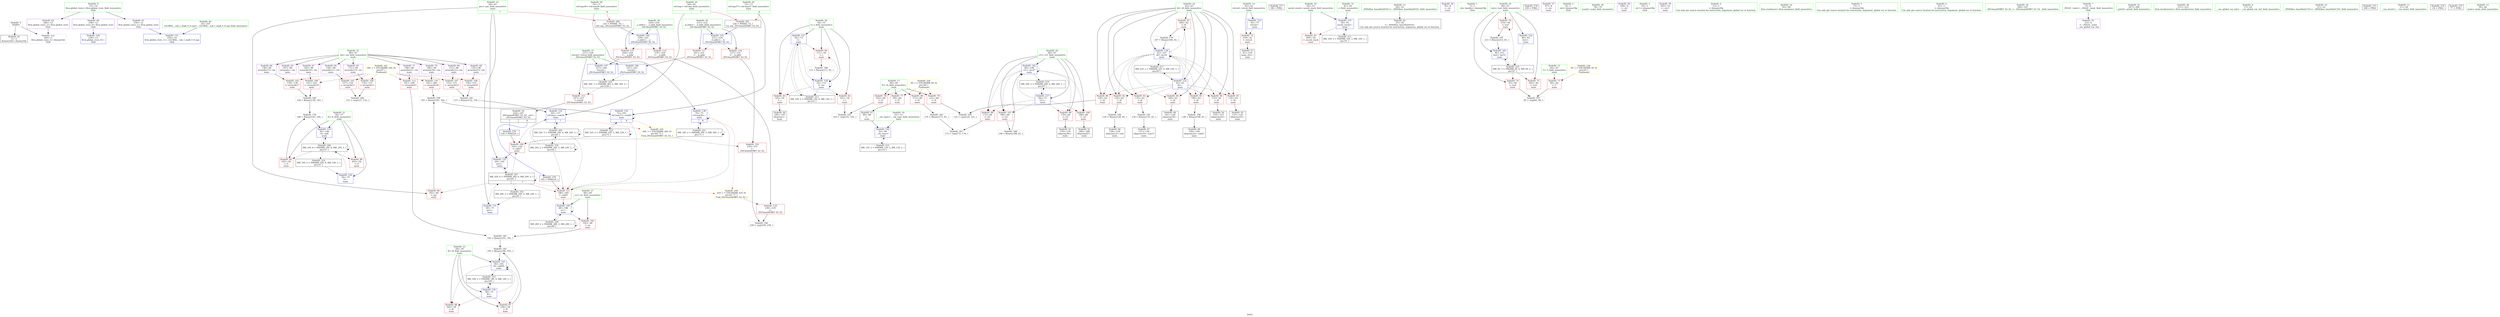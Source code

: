 digraph "SVFG" {
	label="SVFG";

	Node0x5580c8fed7f0 [shape=record,color=grey,label="{NodeID: 0\nNullPtr}"];
	Node0x5580c8fed7f0 -> Node0x5580c900ed00[style=solid];
	Node0x5580c8fed7f0 -> Node0x5580c9015060[style=solid];
	Node0x5580c90184a0 [shape=record,color=grey,label="{NodeID: 180\n144 = Binary(139, 143, )\n}"];
	Node0x5580c90184a0 -> Node0x5580c90181a0[style=solid];
	Node0x5580c900f3e0 [shape=record,color=red,label="{NodeID: 97\n166\<--62\n\<--i6\nmain\n}"];
	Node0x5580c900f3e0 -> Node0x5580c9018320[style=solid];
	Node0x5580c900d660 [shape=record,color=green,label="{NodeID: 14\n42\<--43\nretval\<--retval_field_insensitive\nmain\n}"];
	Node0x5580c900d660 -> Node0x5580c9011740[style=solid];
	Node0x5580c900d660 -> Node0x5580c9015160[style=solid];
	Node0x5580c903b0d0 [shape=record,color=black,label="{NodeID: 277\n88 = PHI()\n}"];
	Node0x5580c9012e80 [shape=record,color=grey,label="{NodeID: 194\n239 = cmp(236, 238, )\n}"];
	Node0x5580c900ff40 [shape=record,color=red,label="{NodeID: 111\n186\<--185\n\<--call41\nmain\n}"];
	Node0x5580c900ff40 -> Node0x5580c9015f30[style=solid];
	Node0x5580c900e180 [shape=record,color=green,label="{NodeID: 28\n70\<--71\nref.tmp36\<--ref.tmp36_field_insensitive\nmain\n|{|<s1>8}}"];
	Node0x5580c900e180 -> Node0x5580c9015d90[style=solid];
	Node0x5580c900e180:s1 -> Node0x5580c903b3d0[style=solid,color=red];
	Node0x5580c9015300 [shape=record,color=blue,label="{NodeID: 125\n50\<--91\nsaved_stack\<--\nmain\n}"];
	Node0x5580c9015300 -> Node0x5580c9011e90[style=dashed];
	Node0x5580c9015300 -> Node0x5580c9025c10[style=dashed];
	Node0x5580c900ee00 [shape=record,color=black,label="{NodeID: 42\n25\<--26\n\<--_ZNSt8ios_base4InitD1Ev\nCan only get source location for instruction, argument, global var or function.}"];
	Node0x5580c9029710 [shape=record,color=black,label="{NodeID: 222\nMR_32V_2 = PHI(MR_32V_3, MR_32V_1, )\npts\{73 \}\n}"];
	Node0x5580c9029710 -> Node0x5580c900fda0[style=dashed];
	Node0x5580c9029710 -> Node0x5580c9015e60[style=dashed];
	Node0x5580c9029710 -> Node0x5580c9029710[style=dashed];
	Node0x5580c9015e60 [shape=record,color=blue,label="{NodeID: 139\n72\<--183\nref.tmp37\<--sub40\nmain\n|{|<s3>8}}"];
	Node0x5580c9015e60 -> Node0x5580c900ff40[style=dashed];
	Node0x5580c9015e60 -> Node0x5580c9015e60[style=dashed];
	Node0x5580c9015e60 -> Node0x5580c9029710[style=dashed];
	Node0x5580c9015e60:s3 -> Node0x5580c902c200[style=dashed,color=red];
	Node0x5580c90109b0 [shape=record,color=purple,label="{NodeID: 56\n76\<--8\n\<--.str\nmain\n}"];
	Node0x5580c90115a0 [shape=record,color=purple,label="{NodeID: 70\n180\<--96\narrayidx39\<--vla\nmain\n}"];
	Node0x5580c90115a0 -> Node0x5580c900fe70[style=solid];
	Node0x5580c9012100 [shape=record,color=red,label="{NodeID: 84\n111\<--54\n\<--i\nmain\n}"];
	Node0x5580c9012100 -> Node0x5580c9018da0[style=solid];
	Node0x5580c8fedb10 [shape=record,color=green,label="{NodeID: 1\n7\<--1\n__dso_handle\<--dummyObj\nGlob }"];
	Node0x5580c9018620 [shape=record,color=grey,label="{NodeID: 181\n157 = Binary(152, 156, )\n}"];
	Node0x5580c9018620 -> Node0x5580c9015a50[style=solid];
	Node0x5580c900f4b0 [shape=record,color=red,label="{NodeID: 98\n172\<--66\n\<--i31\nmain\n}"];
	Node0x5580c900f4b0 -> Node0x5580c9013300[style=solid];
	Node0x5580c900d6f0 [shape=record,color=green,label="{NodeID: 15\n44\<--45\nT\<--T_field_insensitive\nmain\n}"];
	Node0x5580c900d6f0 -> Node0x5580c9011810[style=solid];
	Node0x5580c903b1a0 [shape=record,color=black,label="{NodeID: 278\n109 = PHI()\n}"];
	Node0x5580c9013000 [shape=record,color=grey,label="{NodeID: 195\n122 = cmp(120, 121, )\n}"];
	Node0x5580c9010010 [shape=record,color=red,label="{NodeID: 112\n191\<--190\n\<--arrayidx43\nmain\n}"];
	Node0x5580c9010010 -> Node0x5580c9018c20[style=solid];
	Node0x5580c900e250 [shape=record,color=green,label="{NodeID: 29\n72\<--73\nref.tmp37\<--ref.tmp37_field_insensitive\nmain\n|{|<s1>8}}"];
	Node0x5580c900e250 -> Node0x5580c9015e60[style=solid];
	Node0x5580c900e250:s1 -> Node0x5580c903b5e0[style=solid,color=red];
	Node0x5580c90153d0 [shape=record,color=blue,label="{NodeID: 126\n52\<--90\n__vla_expr\<--\nmain\n}"];
	Node0x5580c90153d0 -> Node0x5580c9026110[style=dashed];
	Node0x5580c900ef00 [shape=record,color=black,label="{NodeID: 43\n90\<--89\n\<--\nmain\n}"];
	Node0x5580c900ef00 -> Node0x5580c90153d0[style=solid];
	Node0x5580c9015f30 [shape=record,color=blue,label="{NodeID: 140\n68\<--186\nnv\<--\nmain\n}"];
	Node0x5580c9015f30 -> Node0x5580c900f7f0[style=dashed];
	Node0x5580c9015f30 -> Node0x5580c9015f30[style=dashed];
	Node0x5580c9015f30 -> Node0x5580c9028910[style=dashed];
	Node0x5580c9010a80 [shape=record,color=purple,label="{NodeID: 57\n87\<--8\n\<--.str\nmain\n}"];
	Node0x5580c9011670 [shape=record,color=purple,label="{NodeID: 71\n190\<--96\narrayidx43\<--vla\nmain\n}"];
	Node0x5580c9011670 -> Node0x5580c9010010[style=solid];
	Node0x5580c90121d0 [shape=record,color=red,label="{NodeID: 85\n145\<--56\n\<--A\nmain\n}"];
	Node0x5580c90121d0 -> Node0x5580c90181a0[style=solid];
	Node0x5580c8ffc6f0 [shape=record,color=green,label="{NodeID: 2\n8\<--1\n.str\<--dummyObj\nGlob }"];
	Node0x5580c90187a0 [shape=record,color=grey,label="{NodeID: 182\n195 = Binary(194, 193, )\n}"];
	Node0x5580c90187a0 -> Node0x5580c9016000[style=solid];
	Node0x5580c900f580 [shape=record,color=red,label="{NodeID: 99\n178\<--66\n\<--i31\nmain\n}"];
	Node0x5580c900f580 -> Node0x5580c90105a0[style=solid];
	Node0x5580c900d7c0 [shape=record,color=green,label="{NodeID: 16\n46\<--47\ntest\<--test_field_insensitive\nmain\n}"];
	Node0x5580c900d7c0 -> Node0x5580c90118e0[style=solid];
	Node0x5580c900d7c0 -> Node0x5580c90119b0[style=solid];
	Node0x5580c900d7c0 -> Node0x5580c9011a80[style=solid];
	Node0x5580c900d7c0 -> Node0x5580c9015230[style=solid];
	Node0x5580c900d7c0 -> Node0x5580c90161a0[style=solid];
	Node0x5580c903b270 [shape=record,color=black,label="{NodeID: 279\n185 = PHI(224, )\n}"];
	Node0x5580c903b270 -> Node0x5580c900ff40[style=solid];
	Node0x5580c9013180 [shape=record,color=grey,label="{NodeID: 196\n133 = cmp(127, 132, )\n}"];
	Node0x5580c90100e0 [shape=record,color=red,label="{NodeID: 113\n247\<--227\n\<--retval\n_ZSt3maxIiERKT_S2_S2_\n}"];
	Node0x5580c90100e0 -> Node0x5580c9010810[style=solid];
	Node0x5580c900e320 [shape=record,color=green,label="{NodeID: 30\n78\<--79\nscanf\<--scanf_field_insensitive\n}"];
	Node0x5580c9025710 [shape=record,color=black,label="{NodeID: 210\nMR_6V_3 = PHI(MR_6V_4, MR_6V_2, )\npts\{47 \}\n}"];
	Node0x5580c9025710 -> Node0x5580c90118e0[style=dashed];
	Node0x5580c9025710 -> Node0x5580c90119b0[style=dashed];
	Node0x5580c9025710 -> Node0x5580c9011a80[style=dashed];
	Node0x5580c9025710 -> Node0x5580c90161a0[style=dashed];
	Node0x5580c90154a0 [shape=record,color=blue,label="{NodeID: 127\n54\<--75\ni\<--\nmain\n}"];
	Node0x5580c90154a0 -> Node0x5580c9011f60[style=dashed];
	Node0x5580c90154a0 -> Node0x5580c9012030[style=dashed];
	Node0x5580c90154a0 -> Node0x5580c9012100[style=dashed];
	Node0x5580c90154a0 -> Node0x5580c9015570[style=dashed];
	Node0x5580c90154a0 -> Node0x5580c9026610[style=dashed];
	Node0x5580c900efd0 [shape=record,color=black,label="{NodeID: 44\n106\<--105\nidxprom\<--\nmain\n}"];
	Node0x5580c902a110 [shape=record,color=black,label="{NodeID: 224\nMR_36V_3 = PHI(MR_36V_4, MR_36V_2, )\npts\{228 \}\n}"];
	Node0x5580c902a110 -> Node0x5580c90100e0[style=dashed];
	Node0x5580c9016000 [shape=record,color=blue,label="{NodeID: 141\n58\<--195\nB\<--add45\nmain\n}"];
	Node0x5580c9016000 -> Node0x5580c9012370[style=dashed];
	Node0x5580c9016000 -> Node0x5580c9012440[style=dashed];
	Node0x5580c9016000 -> Node0x5580c9016000[style=dashed];
	Node0x5580c9016000 -> Node0x5580c9027010[style=dashed];
	Node0x5580c9010b50 [shape=record,color=purple,label="{NodeID: 58\n108\<--8\n\<--.str\nmain\n}"];
	Node0x5580c9011740 [shape=record,color=red,label="{NodeID: 72\n218\<--42\n\<--retval\nmain\n}"];
	Node0x5580c9011740 -> Node0x5580c9010740[style=solid];
	Node0x5580c90122a0 [shape=record,color=red,label="{NodeID: 86\n203\<--56\n\<--A\nmain\n}"];
	Node0x5580c8ffc780 [shape=record,color=green,label="{NodeID: 3\n10\<--1\n.str.1\<--dummyObj\nGlob }"];
	Node0x5580c9018920 [shape=record,color=grey,label="{NodeID: 183\n174 = Binary(173, 81, )\n}"];
	Node0x5580c9018920 -> Node0x5580c9013300[style=solid];
	Node0x5580c900f650 [shape=record,color=red,label="{NodeID: 100\n188\<--66\n\<--i31\nmain\n}"];
	Node0x5580c900f650 -> Node0x5580c9010670[style=solid];
	Node0x5580c900d890 [shape=record,color=green,label="{NodeID: 17\n48\<--49\nN\<--N_field_insensitive\nmain\n}"];
	Node0x5580c900d890 -> Node0x5580c9011b50[style=solid];
	Node0x5580c900d890 -> Node0x5580c9011c20[style=solid];
	Node0x5580c900d890 -> Node0x5580c9011cf0[style=solid];
	Node0x5580c900d890 -> Node0x5580c9011dc0[style=solid];
	Node0x5580c903b3d0 [shape=record,color=black,label="{NodeID: 280\n225 = PHI(60, 70, )\n0th arg _ZSt3maxIiERKT_S2_S2_ }"];
	Node0x5580c903b3d0 -> Node0x5580c9016270[style=solid];
	Node0x5580c9013300 [shape=record,color=grey,label="{NodeID: 197\n175 = cmp(172, 174, )\n}"];
	Node0x5580c90101b0 [shape=record,color=red,label="{NodeID: 114\n235\<--229\n\<--__a.addr\n_ZSt3maxIiERKT_S2_S2_\n}"];
	Node0x5580c90101b0 -> Node0x5580c9014cc0[style=solid];
	Node0x5580c900e3f0 [shape=record,color=green,label="{NodeID: 31\n91\<--92\n\<--field_insensitive\nmain\n}"];
	Node0x5580c900e3f0 -> Node0x5580c9015300[style=solid];
	Node0x5580c9025c10 [shape=record,color=black,label="{NodeID: 211\nMR_10V_2 = PHI(MR_10V_3, MR_10V_1, )\npts\{51 \}\n}"];
	Node0x5580c9025c10 -> Node0x5580c9015300[style=dashed];
	Node0x5580c9015570 [shape=record,color=blue,label="{NodeID: 128\n54\<--112\ni\<--inc\nmain\n}"];
	Node0x5580c9015570 -> Node0x5580c9011f60[style=dashed];
	Node0x5580c9015570 -> Node0x5580c9012030[style=dashed];
	Node0x5580c9015570 -> Node0x5580c9012100[style=dashed];
	Node0x5580c9015570 -> Node0x5580c9015570[style=dashed];
	Node0x5580c9015570 -> Node0x5580c9026610[style=dashed];
	Node0x5580c900f0a0 [shape=record,color=black,label="{NodeID: 45\n125\<--124\nidxprom10\<--\nmain\n}"];
	Node0x5580c90160d0 [shape=record,color=blue,label="{NodeID: 142\n66\<--199\ni31\<--inc47\nmain\n}"];
	Node0x5580c90160d0 -> Node0x5580c900f4b0[style=dashed];
	Node0x5580c90160d0 -> Node0x5580c900f580[style=dashed];
	Node0x5580c90160d0 -> Node0x5580c900f650[style=dashed];
	Node0x5580c90160d0 -> Node0x5580c900f720[style=dashed];
	Node0x5580c90160d0 -> Node0x5580c90160d0[style=dashed];
	Node0x5580c90160d0 -> Node0x5580c9028410[style=dashed];
	Node0x5580c9010c20 [shape=record,color=purple,label="{NodeID: 59\n205\<--10\n\<--.str.1\nmain\n}"];
	Node0x5580c9011810 [shape=record,color=red,label="{NodeID: 73\n84\<--44\n\<--T\nmain\n}"];
	Node0x5580c9011810 -> Node0x5580c9012d00[style=solid];
	Node0x5580c9012370 [shape=record,color=red,label="{NodeID: 87\n194\<--58\n\<--B\nmain\n}"];
	Node0x5580c9012370 -> Node0x5580c90187a0[style=solid];
	Node0x5580c8ffc810 [shape=record,color=green,label="{NodeID: 4\n13\<--1\n\<--dummyObj\nCan only get source location for instruction, argument, global var or function.}"];
	Node0x5580c9018aa0 [shape=record,color=grey,label="{NodeID: 184\n129 = Binary(128, 81, )\n}"];
	Node0x5580c9018aa0 -> Node0x5580c900f170[style=solid];
	Node0x5580c900f720 [shape=record,color=red,label="{NodeID: 101\n198\<--66\n\<--i31\nmain\n}"];
	Node0x5580c900f720 -> Node0x5580c90190a0[style=solid];
	Node0x5580c900d960 [shape=record,color=green,label="{NodeID: 18\n50\<--51\nsaved_stack\<--saved_stack_field_insensitive\nmain\n}"];
	Node0x5580c900d960 -> Node0x5580c9011e90[style=solid];
	Node0x5580c900d960 -> Node0x5580c9015300[style=solid];
	Node0x5580c903b5e0 [shape=record,color=black,label="{NodeID: 281\n226 = PHI(64, 72, )\n1st arg _ZSt3maxIiERKT_S2_S2_ }"];
	Node0x5580c903b5e0 -> Node0x5580c9016340[style=solid];
	Node0x5580c9010280 [shape=record,color=red,label="{NodeID: 115\n244\<--229\n\<--__a.addr\n_ZSt3maxIiERKT_S2_S2_\n}"];
	Node0x5580c9010280 -> Node0x5580c90164e0[style=solid];
	Node0x5580c900e4c0 [shape=record,color=green,label="{NodeID: 32\n93\<--94\nllvm.stacksave\<--llvm.stacksave_field_insensitive\n}"];
	Node0x5580c9026110 [shape=record,color=black,label="{NodeID: 212\nMR_12V_2 = PHI(MR_12V_3, MR_12V_1, )\npts\{53 \}\n}"];
	Node0x5580c9026110 -> Node0x5580c90153d0[style=dashed];
	Node0x5580c9015640 [shape=record,color=blue,label="{NodeID: 129\n56\<--75\nA\<--\nmain\n}"];
	Node0x5580c9015640 -> Node0x5580c9024310[style=dashed];
	Node0x5580c900f170 [shape=record,color=black,label="{NodeID: 46\n130\<--129\nidxprom12\<--sub\nmain\n}"];
	Node0x5580c902b130 [shape=record,color=yellow,style=double,label="{NodeID: 226\n4V_1 = ENCHI(MR_4V_0)\npts\{45 \}\nFun[main]}"];
	Node0x5580c902b130 -> Node0x5580c9011810[style=dashed];
	Node0x5580c90161a0 [shape=record,color=blue,label="{NodeID: 143\n46\<--215\ntest\<--inc51\nmain\n}"];
	Node0x5580c90161a0 -> Node0x5580c9025710[style=dashed];
	Node0x5580c9010cf0 [shape=record,color=purple,label="{NodeID: 60\n258\<--12\nllvm.global_ctors_0\<--llvm.global_ctors\nGlob }"];
	Node0x5580c9010cf0 -> Node0x5580c9014e60[style=solid];
	Node0x5580c90118e0 [shape=record,color=red,label="{NodeID: 74\n83\<--46\n\<--test\nmain\n}"];
	Node0x5580c90118e0 -> Node0x5580c9012d00[style=solid];
	Node0x5580c9012440 [shape=record,color=red,label="{NodeID: 88\n204\<--58\n\<--B\nmain\n}"];
	Node0x5580c8ffc8a0 [shape=record,color=green,label="{NodeID: 5\n75\<--1\n\<--dummyObj\nCan only get source location for instruction, argument, global var or function.}"];
	Node0x5580c9018c20 [shape=record,color=grey,label="{NodeID: 185\n193 = Binary(191, 192, )\n}"];
	Node0x5580c9018c20 -> Node0x5580c90187a0[style=solid];
	Node0x5580c900f7f0 [shape=record,color=red,label="{NodeID: 102\n192\<--68\n\<--nv\nmain\n}"];
	Node0x5580c900f7f0 -> Node0x5580c9018c20[style=solid];
	Node0x5580c900da30 [shape=record,color=green,label="{NodeID: 19\n52\<--53\n__vla_expr\<--__vla_expr_field_insensitive\nmain\n}"];
	Node0x5580c900da30 -> Node0x5580c90153d0[style=solid];
	Node0x5580c9014b20 [shape=record,color=red,label="{NodeID: 116\n237\<--231\n\<--__b.addr\n_ZSt3maxIiERKT_S2_S2_\n}"];
	Node0x5580c9014b20 -> Node0x5580c9014d90[style=solid];
	Node0x5580c900e5c0 [shape=record,color=green,label="{NodeID: 33\n96\<--97\nvla\<--vla_field_insensitive\nmain\n}"];
	Node0x5580c900e5c0 -> Node0x5580c9010ff0[style=solid];
	Node0x5580c900e5c0 -> Node0x5580c90110c0[style=solid];
	Node0x5580c900e5c0 -> Node0x5580c9011190[style=solid];
	Node0x5580c900e5c0 -> Node0x5580c9011260[style=solid];
	Node0x5580c900e5c0 -> Node0x5580c9011330[style=solid];
	Node0x5580c900e5c0 -> Node0x5580c9011400[style=solid];
	Node0x5580c900e5c0 -> Node0x5580c90114d0[style=solid];
	Node0x5580c900e5c0 -> Node0x5580c90115a0[style=solid];
	Node0x5580c900e5c0 -> Node0x5580c9011670[style=solid];
	Node0x5580c9026610 [shape=record,color=black,label="{NodeID: 213\nMR_14V_2 = PHI(MR_14V_4, MR_14V_1, )\npts\{55 \}\n}"];
	Node0x5580c9026610 -> Node0x5580c90154a0[style=dashed];
	Node0x5580c9015710 [shape=record,color=blue,label="{NodeID: 130\n58\<--75\nB\<--\nmain\n}"];
	Node0x5580c9015710 -> Node0x5580c9012370[style=dashed];
	Node0x5580c9015710 -> Node0x5580c9012440[style=dashed];
	Node0x5580c9015710 -> Node0x5580c9016000[style=dashed];
	Node0x5580c9015710 -> Node0x5580c9027010[style=dashed];
	Node0x5580c900f240 [shape=record,color=black,label="{NodeID: 47\n137\<--136\nidxprom16\<--sub15\nmain\n}"];
	Node0x5580c9016270 [shape=record,color=blue,label="{NodeID: 144\n229\<--225\n__a.addr\<--__a\n_ZSt3maxIiERKT_S2_S2_\n}"];
	Node0x5580c9016270 -> Node0x5580c90101b0[style=dashed];
	Node0x5580c9016270 -> Node0x5580c9010280[style=dashed];
	Node0x5580c9010df0 [shape=record,color=purple,label="{NodeID: 61\n259\<--12\nllvm.global_ctors_1\<--llvm.global_ctors\nGlob }"];
	Node0x5580c9010df0 -> Node0x5580c9014f60[style=solid];
	Node0x5580c902be50 [shape=record,color=yellow,style=double,label="{NodeID: 241\n34V_1 = ENCHI(MR_34V_0)\npts\{97 \}\nFun[main]}"];
	Node0x5580c902be50 -> Node0x5580c900f8c0[style=dashed];
	Node0x5580c902be50 -> Node0x5580c900f990[style=dashed];
	Node0x5580c902be50 -> Node0x5580c900fa60[style=dashed];
	Node0x5580c902be50 -> Node0x5580c900fb30[style=dashed];
	Node0x5580c902be50 -> Node0x5580c900fc00[style=dashed];
	Node0x5580c902be50 -> Node0x5580c900fcd0[style=dashed];
	Node0x5580c902be50 -> Node0x5580c900fe70[style=dashed];
	Node0x5580c902be50 -> Node0x5580c9010010[style=dashed];
	Node0x5580c90119b0 [shape=record,color=red,label="{NodeID: 75\n202\<--46\n\<--test\nmain\n}"];
	Node0x5580c9012510 [shape=record,color=red,label="{NodeID: 89\n182\<--60\n\<--per\nmain\n}"];
	Node0x5580c9012510 -> Node0x5580c90193a0[style=solid];
	Node0x5580c8ffd0e0 [shape=record,color=green,label="{NodeID: 6\n81\<--1\n\<--dummyObj\nCan only get source location for instruction, argument, global var or function.}"];
	Node0x5580c9018da0 [shape=record,color=grey,label="{NodeID: 186\n112 = Binary(111, 81, )\n}"];
	Node0x5580c9018da0 -> Node0x5580c9015570[style=solid];
	Node0x5580c900f8c0 [shape=record,color=red,label="{NodeID: 103\n127\<--126\n\<--arrayidx11\nmain\n}"];
	Node0x5580c900f8c0 -> Node0x5580c9013180[style=solid];
	Node0x5580c900db00 [shape=record,color=green,label="{NodeID: 20\n54\<--55\ni\<--i_field_insensitive\nmain\n}"];
	Node0x5580c900db00 -> Node0x5580c9011f60[style=solid];
	Node0x5580c900db00 -> Node0x5580c9012030[style=solid];
	Node0x5580c900db00 -> Node0x5580c9012100[style=solid];
	Node0x5580c900db00 -> Node0x5580c90154a0[style=solid];
	Node0x5580c900db00 -> Node0x5580c9015570[style=solid];
	Node0x5580c9014bf0 [shape=record,color=red,label="{NodeID: 117\n241\<--231\n\<--__b.addr\n_ZSt3maxIiERKT_S2_S2_\n}"];
	Node0x5580c9014bf0 -> Node0x5580c9016410[style=solid];
	Node0x5580c900e690 [shape=record,color=green,label="{NodeID: 34\n160\<--161\n_ZSt3maxIiERKT_S2_S2_\<--_ZSt3maxIiERKT_S2_S2__field_insensitive\n}"];
	Node0x5580c9026b10 [shape=record,color=black,label="{NodeID: 214\nMR_16V_2 = PHI(MR_16V_4, MR_16V_1, )\npts\{57 \}\n}"];
	Node0x5580c9026b10 -> Node0x5580c9015640[style=dashed];
	Node0x5580c90157e0 [shape=record,color=blue,label="{NodeID: 131\n60\<--75\nper\<--\nmain\n}"];
	Node0x5580c90157e0 -> Node0x5580c9024810[style=dashed];
	Node0x5580c9010330 [shape=record,color=black,label="{NodeID: 48\n141\<--140\nidxprom18\<--\nmain\n}"];
	Node0x5580c902b2f0 [shape=record,color=yellow,style=double,label="{NodeID: 228\n8V_1 = ENCHI(MR_8V_0)\npts\{49 \}\nFun[main]}"];
	Node0x5580c902b2f0 -> Node0x5580c9011b50[style=dashed];
	Node0x5580c902b2f0 -> Node0x5580c9011c20[style=dashed];
	Node0x5580c902b2f0 -> Node0x5580c9011cf0[style=dashed];
	Node0x5580c902b2f0 -> Node0x5580c9011dc0[style=dashed];
	Node0x5580c9016340 [shape=record,color=blue,label="{NodeID: 145\n231\<--226\n__b.addr\<--__b\n_ZSt3maxIiERKT_S2_S2_\n}"];
	Node0x5580c9016340 -> Node0x5580c9014b20[style=dashed];
	Node0x5580c9016340 -> Node0x5580c9014bf0[style=dashed];
	Node0x5580c9010ef0 [shape=record,color=purple,label="{NodeID: 62\n260\<--12\nllvm.global_ctors_2\<--llvm.global_ctors\nGlob }"];
	Node0x5580c9010ef0 -> Node0x5580c9015060[style=solid];
	Node0x5580c9011a80 [shape=record,color=red,label="{NodeID: 76\n214\<--46\n\<--test\nmain\n}"];
	Node0x5580c9011a80 -> Node0x5580c9018f20[style=solid];
	Node0x5580c90125e0 [shape=record,color=red,label="{NodeID: 90\n120\<--62\n\<--i6\nmain\n}"];
	Node0x5580c90125e0 -> Node0x5580c9013000[style=solid];
	Node0x5580c8ffd170 [shape=record,color=green,label="{NodeID: 7\n4\<--6\n_ZStL8__ioinit\<--_ZStL8__ioinit_field_insensitive\nGlob }"];
	Node0x5580c8ffd170 -> Node0x5580c90108e0[style=solid];
	Node0x5580c9018f20 [shape=record,color=grey,label="{NodeID: 187\n215 = Binary(214, 81, )\n}"];
	Node0x5580c9018f20 -> Node0x5580c90161a0[style=solid];
	Node0x5580c900f990 [shape=record,color=red,label="{NodeID: 104\n132\<--131\n\<--arrayidx13\nmain\n}"];
	Node0x5580c900f990 -> Node0x5580c9013180[style=solid];
	Node0x5580c900dbd0 [shape=record,color=green,label="{NodeID: 21\n56\<--57\nA\<--A_field_insensitive\nmain\n}"];
	Node0x5580c900dbd0 -> Node0x5580c90121d0[style=solid];
	Node0x5580c900dbd0 -> Node0x5580c90122a0[style=solid];
	Node0x5580c900dbd0 -> Node0x5580c9015640[style=solid];
	Node0x5580c900dbd0 -> Node0x5580c9015980[style=solid];
	Node0x5580c9014cc0 [shape=record,color=red,label="{NodeID: 118\n236\<--235\n\<--\n_ZSt3maxIiERKT_S2_S2_\n}"];
	Node0x5580c9014cc0 -> Node0x5580c9012e80[style=solid];
	Node0x5580c900e790 [shape=record,color=green,label="{NodeID: 35\n207\<--208\nprintf\<--printf_field_insensitive\n}"];
	Node0x5580c9027010 [shape=record,color=black,label="{NodeID: 215\nMR_18V_2 = PHI(MR_18V_4, MR_18V_1, )\npts\{59 \}\n}"];
	Node0x5580c9027010 -> Node0x5580c9015710[style=dashed];
	Node0x5580c90158b0 [shape=record,color=blue,label="{NodeID: 132\n62\<--81\ni6\<--\nmain\n}"];
	Node0x5580c90158b0 -> Node0x5580c90125e0[style=dashed];
	Node0x5580c90158b0 -> Node0x5580c90126b0[style=dashed];
	Node0x5580c90158b0 -> Node0x5580c9012780[style=dashed];
	Node0x5580c90158b0 -> Node0x5580c9012850[style=dashed];
	Node0x5580c90158b0 -> Node0x5580c9012920[style=dashed];
	Node0x5580c90158b0 -> Node0x5580c90129f0[style=dashed];
	Node0x5580c90158b0 -> Node0x5580c900f310[style=dashed];
	Node0x5580c90158b0 -> Node0x5580c900f3e0[style=dashed];
	Node0x5580c90158b0 -> Node0x5580c9015bf0[style=dashed];
	Node0x5580c90158b0 -> Node0x5580c9027a10[style=dashed];
	Node0x5580c9010400 [shape=record,color=black,label="{NodeID: 49\n150\<--149\nidxprom22\<--sub21\nmain\n}"];
	Node0x5580c9016410 [shape=record,color=blue,label="{NodeID: 146\n227\<--241\nretval\<--\n_ZSt3maxIiERKT_S2_S2_\n}"];
	Node0x5580c9016410 -> Node0x5580c902a110[style=dashed];
	Node0x5580c9010ff0 [shape=record,color=purple,label="{NodeID: 63\n107\<--96\narrayidx\<--vla\nmain\n}"];
	Node0x5580c9011b50 [shape=record,color=red,label="{NodeID: 77\n89\<--48\n\<--N\nmain\n}"];
	Node0x5580c9011b50 -> Node0x5580c900ef00[style=solid];
	Node0x5580c90126b0 [shape=record,color=red,label="{NodeID: 91\n124\<--62\n\<--i6\nmain\n}"];
	Node0x5580c90126b0 -> Node0x5580c900f0a0[style=solid];
	Node0x5580c8ffd200 [shape=record,color=green,label="{NodeID: 8\n12\<--16\nllvm.global_ctors\<--llvm.global_ctors_field_insensitive\nGlob }"];
	Node0x5580c8ffd200 -> Node0x5580c9010cf0[style=solid];
	Node0x5580c8ffd200 -> Node0x5580c9010df0[style=solid];
	Node0x5580c8ffd200 -> Node0x5580c9010ef0[style=solid];
	Node0x5580c90190a0 [shape=record,color=grey,label="{NodeID: 188\n199 = Binary(198, 81, )\n}"];
	Node0x5580c90190a0 -> Node0x5580c90160d0[style=solid];
	Node0x5580c900fa60 [shape=record,color=red,label="{NodeID: 105\n139\<--138\n\<--arrayidx17\nmain\n}"];
	Node0x5580c900fa60 -> Node0x5580c90184a0[style=solid];
	Node0x5580c900dca0 [shape=record,color=green,label="{NodeID: 22\n58\<--59\nB\<--B_field_insensitive\nmain\n}"];
	Node0x5580c900dca0 -> Node0x5580c9012370[style=solid];
	Node0x5580c900dca0 -> Node0x5580c9012440[style=solid];
	Node0x5580c900dca0 -> Node0x5580c9015710[style=solid];
	Node0x5580c900dca0 -> Node0x5580c9016000[style=solid];
	Node0x5580c9014d90 [shape=record,color=red,label="{NodeID: 119\n238\<--237\n\<--\n_ZSt3maxIiERKT_S2_S2_\n}"];
	Node0x5580c9014d90 -> Node0x5580c9012e80[style=solid];
	Node0x5580c900e890 [shape=record,color=green,label="{NodeID: 36\n211\<--212\nllvm.stackrestore\<--llvm.stackrestore_field_insensitive\n}"];
	Node0x5580c9027510 [shape=record,color=black,label="{NodeID: 216\nMR_20V_2 = PHI(MR_20V_4, MR_20V_1, )\npts\{61 \}\n}"];
	Node0x5580c9027510 -> Node0x5580c90157e0[style=dashed];
	Node0x5580c9015980 [shape=record,color=blue,label="{NodeID: 133\n56\<--146\nA\<--add\nmain\n}"];
	Node0x5580c9015980 -> Node0x5580c9024310[style=dashed];
	Node0x5580c90104d0 [shape=record,color=black,label="{NodeID: 50\n154\<--153\nidxprom24\<--\nmain\n}"];
	Node0x5580c90164e0 [shape=record,color=blue,label="{NodeID: 147\n227\<--244\nretval\<--\n_ZSt3maxIiERKT_S2_S2_\n}"];
	Node0x5580c90164e0 -> Node0x5580c902a110[style=dashed];
	Node0x5580c90110c0 [shape=record,color=purple,label="{NodeID: 64\n126\<--96\narrayidx11\<--vla\nmain\n}"];
	Node0x5580c90110c0 -> Node0x5580c900f8c0[style=solid];
	Node0x5580c902c120 [shape=record,color=yellow,style=double,label="{NodeID: 244\n42V_1 = ENCHI(MR_42V_0)\npts\{61 71 \}\nFun[_ZSt3maxIiERKT_S2_S2_]}"];
	Node0x5580c902c120 -> Node0x5580c9014cc0[style=dashed];
	Node0x5580c9011c20 [shape=record,color=red,label="{NodeID: 78\n102\<--48\n\<--N\nmain\n}"];
	Node0x5580c9011c20 -> Node0x5580c9012b80[style=solid];
	Node0x5580c9012780 [shape=record,color=red,label="{NodeID: 92\n128\<--62\n\<--i6\nmain\n}"];
	Node0x5580c9012780 -> Node0x5580c9018aa0[style=solid];
	Node0x5580c8ffd290 [shape=record,color=green,label="{NodeID: 9\n17\<--18\n__cxx_global_var_init\<--__cxx_global_var_init_field_insensitive\n}"];
	Node0x5580c9019220 [shape=record,color=grey,label="{NodeID: 189\n149 = Binary(148, 81, )\n}"];
	Node0x5580c9019220 -> Node0x5580c9010400[style=solid];
	Node0x5580c900fb30 [shape=record,color=red,label="{NodeID: 106\n143\<--142\n\<--arrayidx19\nmain\n}"];
	Node0x5580c900fb30 -> Node0x5580c90184a0[style=solid];
	Node0x5580c900dd70 [shape=record,color=green,label="{NodeID: 23\n60\<--61\nper\<--per_field_insensitive\nmain\n|{|<s3>7}}"];
	Node0x5580c900dd70 -> Node0x5580c9012510[style=solid];
	Node0x5580c900dd70 -> Node0x5580c90157e0[style=solid];
	Node0x5580c900dd70 -> Node0x5580c9015b20[style=solid];
	Node0x5580c900dd70:s3 -> Node0x5580c903b3d0[style=solid,color=red];
	Node0x5580c9014e60 [shape=record,color=blue,label="{NodeID: 120\n258\<--13\nllvm.global_ctors_0\<--\nGlob }"];
	Node0x5580c900e990 [shape=record,color=green,label="{NodeID: 37\n227\<--228\nretval\<--retval_field_insensitive\n_ZSt3maxIiERKT_S2_S2_\n}"];
	Node0x5580c900e990 -> Node0x5580c90100e0[style=solid];
	Node0x5580c900e990 -> Node0x5580c9016410[style=solid];
	Node0x5580c900e990 -> Node0x5580c90164e0[style=solid];
	Node0x5580c9027a10 [shape=record,color=black,label="{NodeID: 217\nMR_22V_2 = PHI(MR_22V_4, MR_22V_1, )\npts\{63 \}\n}"];
	Node0x5580c9027a10 -> Node0x5580c90158b0[style=dashed];
	Node0x5580c9015a50 [shape=record,color=blue,label="{NodeID: 134\n64\<--157\nref.tmp\<--sub26\nmain\n|{|<s2>7}}"];
	Node0x5580c9015a50 -> Node0x5580c900fda0[style=dashed];
	Node0x5580c9015a50 -> Node0x5580c9023e10[style=dashed];
	Node0x5580c9015a50:s2 -> Node0x5580c902c200[style=dashed,color=red];
	Node0x5580c90105a0 [shape=record,color=black,label="{NodeID: 51\n179\<--178\nidxprom38\<--\nmain\n}"];
	Node0x5580c9011190 [shape=record,color=purple,label="{NodeID: 65\n131\<--96\narrayidx13\<--vla\nmain\n}"];
	Node0x5580c9011190 -> Node0x5580c900f990[style=solid];
	Node0x5580c902c200 [shape=record,color=yellow,style=double,label="{NodeID: 245\n44V_1 = ENCHI(MR_44V_0)\npts\{65 73 \}\nFun[_ZSt3maxIiERKT_S2_S2_]}"];
	Node0x5580c902c200 -> Node0x5580c9014d90[style=dashed];
	Node0x5580c9011cf0 [shape=record,color=red,label="{NodeID: 79\n121\<--48\n\<--N\nmain\n}"];
	Node0x5580c9011cf0 -> Node0x5580c9013000[style=solid];
	Node0x5580c9012850 [shape=record,color=red,label="{NodeID: 93\n135\<--62\n\<--i6\nmain\n}"];
	Node0x5580c9012850 -> Node0x5580c9019520[style=solid];
	Node0x5580c8ffd360 [shape=record,color=green,label="{NodeID: 10\n21\<--22\n_ZNSt8ios_base4InitC1Ev\<--_ZNSt8ios_base4InitC1Ev_field_insensitive\n}"];
	Node0x5580c903aa60 [shape=record,color=black,label="{NodeID: 273\n206 = PHI()\n}"];
	Node0x5580c90193a0 [shape=record,color=grey,label="{NodeID: 190\n183 = Binary(181, 182, )\n}"];
	Node0x5580c90193a0 -> Node0x5580c9015e60[style=solid];
	Node0x5580c900fc00 [shape=record,color=red,label="{NodeID: 107\n152\<--151\n\<--arrayidx23\nmain\n}"];
	Node0x5580c900fc00 -> Node0x5580c9018620[style=solid];
	Node0x5580c900de40 [shape=record,color=green,label="{NodeID: 24\n62\<--63\ni6\<--i6_field_insensitive\nmain\n}"];
	Node0x5580c900de40 -> Node0x5580c90125e0[style=solid];
	Node0x5580c900de40 -> Node0x5580c90126b0[style=solid];
	Node0x5580c900de40 -> Node0x5580c9012780[style=solid];
	Node0x5580c900de40 -> Node0x5580c9012850[style=solid];
	Node0x5580c900de40 -> Node0x5580c9012920[style=solid];
	Node0x5580c900de40 -> Node0x5580c90129f0[style=solid];
	Node0x5580c900de40 -> Node0x5580c900f310[style=solid];
	Node0x5580c900de40 -> Node0x5580c900f3e0[style=solid];
	Node0x5580c900de40 -> Node0x5580c90158b0[style=solid];
	Node0x5580c900de40 -> Node0x5580c9015bf0[style=solid];
	Node0x5580c9014f60 [shape=record,color=blue,label="{NodeID: 121\n259\<--14\nllvm.global_ctors_1\<--_GLOBAL__sub_I_zxqfl_0_0.cpp\nGlob }"];
	Node0x5580c900ea60 [shape=record,color=green,label="{NodeID: 38\n229\<--230\n__a.addr\<--__a.addr_field_insensitive\n_ZSt3maxIiERKT_S2_S2_\n}"];
	Node0x5580c900ea60 -> Node0x5580c90101b0[style=solid];
	Node0x5580c900ea60 -> Node0x5580c9010280[style=solid];
	Node0x5580c900ea60 -> Node0x5580c9016270[style=solid];
	Node0x5580c9027f10 [shape=record,color=black,label="{NodeID: 218\nMR_24V_2 = PHI(MR_24V_3, MR_24V_1, )\npts\{65 \}\n}"];
	Node0x5580c9027f10 -> Node0x5580c900ff40[style=dashed];
	Node0x5580c9027f10 -> Node0x5580c9015a50[style=dashed];
	Node0x5580c9027f10 -> Node0x5580c9023e10[style=dashed];
	Node0x5580c9027f10 -> Node0x5580c9027f10[style=dashed];
	Node0x5580c9015b20 [shape=record,color=blue,label="{NodeID: 135\n60\<--162\nper\<--\nmain\n}"];
	Node0x5580c9015b20 -> Node0x5580c9024810[style=dashed];
	Node0x5580c9010670 [shape=record,color=black,label="{NodeID: 52\n189\<--188\nidxprom42\<--\nmain\n}"];
	Node0x5580c9011260 [shape=record,color=purple,label="{NodeID: 66\n138\<--96\narrayidx17\<--vla\nmain\n}"];
	Node0x5580c9011260 -> Node0x5580c900fa60[style=solid];
	Node0x5580c9011dc0 [shape=record,color=red,label="{NodeID: 80\n173\<--48\n\<--N\nmain\n}"];
	Node0x5580c9011dc0 -> Node0x5580c9018920[style=solid];
	Node0x5580c9012920 [shape=record,color=red,label="{NodeID: 94\n140\<--62\n\<--i6\nmain\n}"];
	Node0x5580c9012920 -> Node0x5580c9010330[style=solid];
	Node0x5580c8ffd430 [shape=record,color=green,label="{NodeID: 11\n27\<--28\n__cxa_atexit\<--__cxa_atexit_field_insensitive\n}"];
	Node0x5580c903ace0 [shape=record,color=black,label="{NodeID: 274\n24 = PHI()\n}"];
	Node0x5580c9019520 [shape=record,color=grey,label="{NodeID: 191\n136 = Binary(135, 81, )\n}"];
	Node0x5580c9019520 -> Node0x5580c900f240[style=solid];
	Node0x5580c900fcd0 [shape=record,color=red,label="{NodeID: 108\n156\<--155\n\<--arrayidx25\nmain\n}"];
	Node0x5580c900fcd0 -> Node0x5580c9018620[style=solid];
	Node0x5580c900df10 [shape=record,color=green,label="{NodeID: 25\n64\<--65\nref.tmp\<--ref.tmp_field_insensitive\nmain\n|{|<s1>7}}"];
	Node0x5580c900df10 -> Node0x5580c9015a50[style=solid];
	Node0x5580c900df10:s1 -> Node0x5580c903b5e0[style=solid,color=red];
	Node0x5580c9023e10 [shape=record,color=black,label="{NodeID: 205\nMR_24V_5 = PHI(MR_24V_4, MR_24V_3, )\npts\{65 \}\n}"];
	Node0x5580c9023e10 -> Node0x5580c900ff40[style=dashed];
	Node0x5580c9023e10 -> Node0x5580c9015a50[style=dashed];
	Node0x5580c9023e10 -> Node0x5580c9023e10[style=dashed];
	Node0x5580c9023e10 -> Node0x5580c9027f10[style=dashed];
	Node0x5580c9015060 [shape=record,color=blue, style = dotted,label="{NodeID: 122\n260\<--3\nllvm.global_ctors_2\<--dummyVal\nGlob }"];
	Node0x5580c900eb30 [shape=record,color=green,label="{NodeID: 39\n231\<--232\n__b.addr\<--__b.addr_field_insensitive\n_ZSt3maxIiERKT_S2_S2_\n}"];
	Node0x5580c900eb30 -> Node0x5580c9014b20[style=solid];
	Node0x5580c900eb30 -> Node0x5580c9014bf0[style=solid];
	Node0x5580c900eb30 -> Node0x5580c9016340[style=solid];
	Node0x5580c9028410 [shape=record,color=black,label="{NodeID: 219\nMR_26V_2 = PHI(MR_26V_4, MR_26V_1, )\npts\{67 \}\n}"];
	Node0x5580c9028410 -> Node0x5580c9015cc0[style=dashed];
	Node0x5580c9015bf0 [shape=record,color=blue,label="{NodeID: 136\n62\<--167\ni6\<--inc29\nmain\n}"];
	Node0x5580c9015bf0 -> Node0x5580c90125e0[style=dashed];
	Node0x5580c9015bf0 -> Node0x5580c90126b0[style=dashed];
	Node0x5580c9015bf0 -> Node0x5580c9012780[style=dashed];
	Node0x5580c9015bf0 -> Node0x5580c9012850[style=dashed];
	Node0x5580c9015bf0 -> Node0x5580c9012920[style=dashed];
	Node0x5580c9015bf0 -> Node0x5580c90129f0[style=dashed];
	Node0x5580c9015bf0 -> Node0x5580c900f310[style=dashed];
	Node0x5580c9015bf0 -> Node0x5580c900f3e0[style=dashed];
	Node0x5580c9015bf0 -> Node0x5580c9015bf0[style=dashed];
	Node0x5580c9015bf0 -> Node0x5580c9027a10[style=dashed];
	Node0x5580c9010740 [shape=record,color=black,label="{NodeID: 53\n41\<--218\nmain_ret\<--\nmain\n}"];
	Node0x5580c9011330 [shape=record,color=purple,label="{NodeID: 67\n142\<--96\narrayidx19\<--vla\nmain\n}"];
	Node0x5580c9011330 -> Node0x5580c900fb30[style=solid];
	Node0x5580c9011e90 [shape=record,color=red,label="{NodeID: 81\n209\<--50\n\<--saved_stack\nmain\n}"];
	Node0x5580c90181a0 [shape=record,color=grey,label="{NodeID: 178\n146 = Binary(145, 144, )\n}"];
	Node0x5580c90181a0 -> Node0x5580c9015980[style=solid];
	Node0x5580c90129f0 [shape=record,color=red,label="{NodeID: 95\n148\<--62\n\<--i6\nmain\n}"];
	Node0x5580c90129f0 -> Node0x5580c9019220[style=solid];
	Node0x5580c900d540 [shape=record,color=green,label="{NodeID: 12\n26\<--32\n_ZNSt8ios_base4InitD1Ev\<--_ZNSt8ios_base4InitD1Ev_field_insensitive\n}"];
	Node0x5580c900d540 -> Node0x5580c900ee00[style=solid];
	Node0x5580c903ade0 [shape=record,color=black,label="{NodeID: 275\n77 = PHI()\n}"];
	Node0x5580c9012b80 [shape=record,color=grey,label="{NodeID: 192\n103 = cmp(101, 102, )\n}"];
	Node0x5580c900fda0 [shape=record,color=red,label="{NodeID: 109\n162\<--159\n\<--call27\nmain\n}"];
	Node0x5580c900fda0 -> Node0x5580c9015b20[style=solid];
	Node0x5580c900dfe0 [shape=record,color=green,label="{NodeID: 26\n66\<--67\ni31\<--i31_field_insensitive\nmain\n}"];
	Node0x5580c900dfe0 -> Node0x5580c900f4b0[style=solid];
	Node0x5580c900dfe0 -> Node0x5580c900f580[style=solid];
	Node0x5580c900dfe0 -> Node0x5580c900f650[style=solid];
	Node0x5580c900dfe0 -> Node0x5580c900f720[style=solid];
	Node0x5580c900dfe0 -> Node0x5580c9015cc0[style=solid];
	Node0x5580c900dfe0 -> Node0x5580c90160d0[style=solid];
	Node0x5580c9024310 [shape=record,color=black,label="{NodeID: 206\nMR_16V_4 = PHI(MR_16V_6, MR_16V_3, )\npts\{57 \}\n}"];
	Node0x5580c9024310 -> Node0x5580c90121d0[style=dashed];
	Node0x5580c9024310 -> Node0x5580c90122a0[style=dashed];
	Node0x5580c9024310 -> Node0x5580c9015980[style=dashed];
	Node0x5580c9024310 -> Node0x5580c9024310[style=dashed];
	Node0x5580c9024310 -> Node0x5580c9026b10[style=dashed];
	Node0x5580c9015160 [shape=record,color=blue,label="{NodeID: 123\n42\<--75\nretval\<--\nmain\n}"];
	Node0x5580c9015160 -> Node0x5580c9011740[style=dashed];
	Node0x5580c900ec00 [shape=record,color=green,label="{NodeID: 40\n14\<--254\n_GLOBAL__sub_I_zxqfl_0_0.cpp\<--_GLOBAL__sub_I_zxqfl_0_0.cpp_field_insensitive\n}"];
	Node0x5580c900ec00 -> Node0x5580c9014f60[style=solid];
	Node0x5580c9028910 [shape=record,color=black,label="{NodeID: 220\nMR_28V_2 = PHI(MR_28V_3, MR_28V_1, )\npts\{69 \}\n}"];
	Node0x5580c9028910 -> Node0x5580c9015f30[style=dashed];
	Node0x5580c9028910 -> Node0x5580c9028910[style=dashed];
	Node0x5580c9015cc0 [shape=record,color=blue,label="{NodeID: 137\n66\<--75\ni31\<--\nmain\n}"];
	Node0x5580c9015cc0 -> Node0x5580c900f4b0[style=dashed];
	Node0x5580c9015cc0 -> Node0x5580c900f580[style=dashed];
	Node0x5580c9015cc0 -> Node0x5580c900f650[style=dashed];
	Node0x5580c9015cc0 -> Node0x5580c900f720[style=dashed];
	Node0x5580c9015cc0 -> Node0x5580c90160d0[style=dashed];
	Node0x5580c9015cc0 -> Node0x5580c9028410[style=dashed];
	Node0x5580c9010810 [shape=record,color=black,label="{NodeID: 54\n224\<--247\n_ZSt3maxIiERKT_S2_S2__ret\<--\n_ZSt3maxIiERKT_S2_S2_\n|{<s0>7|<s1>8}}"];
	Node0x5580c9010810:s0 -> Node0x5580c903aee0[style=solid,color=blue];
	Node0x5580c9010810:s1 -> Node0x5580c903b270[style=solid,color=blue];
	Node0x5580c9011400 [shape=record,color=purple,label="{NodeID: 68\n151\<--96\narrayidx23\<--vla\nmain\n}"];
	Node0x5580c9011400 -> Node0x5580c900fc00[style=solid];
	Node0x5580c9011f60 [shape=record,color=red,label="{NodeID: 82\n101\<--54\n\<--i\nmain\n}"];
	Node0x5580c9011f60 -> Node0x5580c9012b80[style=solid];
	Node0x5580c9018320 [shape=record,color=grey,label="{NodeID: 179\n167 = Binary(166, 81, )\n}"];
	Node0x5580c9018320 -> Node0x5580c9015bf0[style=solid];
	Node0x5580c900f310 [shape=record,color=red,label="{NodeID: 96\n153\<--62\n\<--i6\nmain\n}"];
	Node0x5580c900f310 -> Node0x5580c90104d0[style=solid];
	Node0x5580c900d5d0 [shape=record,color=green,label="{NodeID: 13\n39\<--40\nmain\<--main_field_insensitive\n}"];
	Node0x5580c903aee0 [shape=record,color=black,label="{NodeID: 276\n159 = PHI(224, )\n}"];
	Node0x5580c903aee0 -> Node0x5580c900fda0[style=solid];
	Node0x5580c9012d00 [shape=record,color=grey,label="{NodeID: 193\n85 = cmp(83, 84, )\n}"];
	Node0x5580c900fe70 [shape=record,color=red,label="{NodeID: 110\n181\<--180\n\<--arrayidx39\nmain\n}"];
	Node0x5580c900fe70 -> Node0x5580c90193a0[style=solid];
	Node0x5580c900e0b0 [shape=record,color=green,label="{NodeID: 27\n68\<--69\nnv\<--nv_field_insensitive\nmain\n}"];
	Node0x5580c900e0b0 -> Node0x5580c900f7f0[style=solid];
	Node0x5580c900e0b0 -> Node0x5580c9015f30[style=solid];
	Node0x5580c9024810 [shape=record,color=black,label="{NodeID: 207\nMR_20V_4 = PHI(MR_20V_6, MR_20V_3, )\npts\{61 \}\n|{|<s6>7}}"];
	Node0x5580c9024810 -> Node0x5580c9012510[style=dashed];
	Node0x5580c9024810 -> Node0x5580c900fda0[style=dashed];
	Node0x5580c9024810 -> Node0x5580c900ff40[style=dashed];
	Node0x5580c9024810 -> Node0x5580c9015b20[style=dashed];
	Node0x5580c9024810 -> Node0x5580c9024810[style=dashed];
	Node0x5580c9024810 -> Node0x5580c9027510[style=dashed];
	Node0x5580c9024810:s6 -> Node0x5580c902c120[style=dashed,color=red];
	Node0x5580c9015230 [shape=record,color=blue,label="{NodeID: 124\n46\<--81\ntest\<--\nmain\n}"];
	Node0x5580c9015230 -> Node0x5580c9025710[style=dashed];
	Node0x5580c900ed00 [shape=record,color=black,label="{NodeID: 41\n2\<--3\ndummyVal\<--dummyVal\n}"];
	Node0x5580c9029620 [shape=record,color=black,label="{NodeID: 221\nMR_30V_2 = PHI(MR_30V_3, MR_30V_1, )\npts\{71 \}\n}"];
	Node0x5580c9029620 -> Node0x5580c900fda0[style=dashed];
	Node0x5580c9029620 -> Node0x5580c9015d90[style=dashed];
	Node0x5580c9029620 -> Node0x5580c9029620[style=dashed];
	Node0x5580c9015d90 [shape=record,color=blue,label="{NodeID: 138\n70\<--75\nref.tmp36\<--\nmain\n|{|<s3>8}}"];
	Node0x5580c9015d90 -> Node0x5580c900ff40[style=dashed];
	Node0x5580c9015d90 -> Node0x5580c9015d90[style=dashed];
	Node0x5580c9015d90 -> Node0x5580c9029620[style=dashed];
	Node0x5580c9015d90:s3 -> Node0x5580c902c120[style=dashed,color=red];
	Node0x5580c90108e0 [shape=record,color=purple,label="{NodeID: 55\n23\<--4\n\<--_ZStL8__ioinit\n__cxx_global_var_init\n}"];
	Node0x5580c90114d0 [shape=record,color=purple,label="{NodeID: 69\n155\<--96\narrayidx25\<--vla\nmain\n}"];
	Node0x5580c90114d0 -> Node0x5580c900fcd0[style=solid];
	Node0x5580c9012030 [shape=record,color=red,label="{NodeID: 83\n105\<--54\n\<--i\nmain\n}"];
	Node0x5580c9012030 -> Node0x5580c900efd0[style=solid];
}
